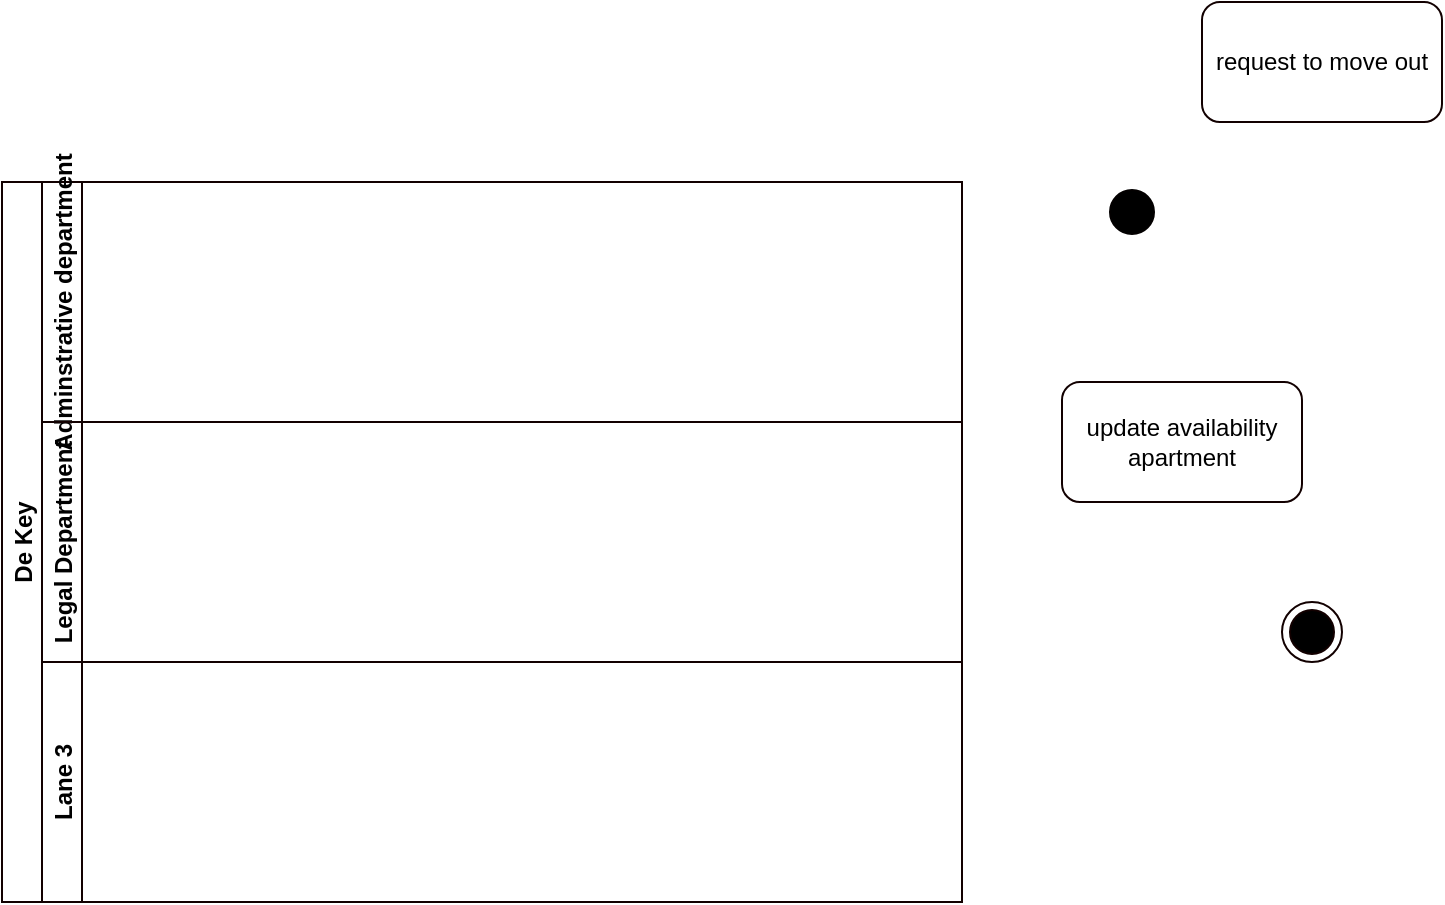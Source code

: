 <mxfile version="16.6.1" type="github"><diagram id="2KmrYP-xQT_wF9Lwto3m" name="Page-1"><mxGraphModel dx="1422" dy="762" grid="1" gridSize="10" guides="1" tooltips="1" connect="1" arrows="1" fold="1" page="1" pageScale="1" pageWidth="980" pageHeight="1390" math="0" shadow="0"><root><mxCell id="0"/><mxCell id="1" parent="0"/><mxCell id="HW9NstIydAIlGwlko2XY-2" value="" style="ellipse;html=1;shape=startState;fillColor=#000000;strokeColor=#030000;gradientColor=none;" vertex="1" parent="1"><mxGeometry x="660" y="120" width="30" height="30" as="geometry"/></mxCell><mxCell id="HW9NstIydAIlGwlko2XY-4" value="" style="ellipse;html=1;shape=endState;fillColor=#000000;strokeColor=#120000;" vertex="1" parent="1"><mxGeometry x="750" y="330" width="30" height="30" as="geometry"/></mxCell><mxCell id="HW9NstIydAIlGwlko2XY-7" value="request to move out" style="rounded=1;whiteSpace=wrap;html=1;strokeColor=#120000;fillColor=none;gradientColor=none;" vertex="1" parent="1"><mxGeometry x="710" y="30" width="120" height="60" as="geometry"/></mxCell><mxCell id="HW9NstIydAIlGwlko2XY-8" value="update availability apartment" style="rounded=1;whiteSpace=wrap;html=1;strokeColor=#120000;fillColor=none;gradientColor=none;" vertex="1" parent="1"><mxGeometry x="640" y="220" width="120" height="60" as="geometry"/></mxCell><mxCell id="HW9NstIydAIlGwlko2XY-9" value="De Key" style="swimlane;childLayout=stackLayout;resizeParent=1;resizeParentMax=0;horizontal=0;startSize=20;horizontalStack=0;strokeColor=#120000;fillColor=none;gradientColor=none;" vertex="1" parent="1"><mxGeometry x="110" y="120" width="480" height="360" as="geometry"/></mxCell><mxCell id="HW9NstIydAIlGwlko2XY-10" value="Adminstrative department" style="swimlane;startSize=20;horizontal=0;strokeColor=#120000;fillColor=none;gradientColor=none;" vertex="1" parent="HW9NstIydAIlGwlko2XY-9"><mxGeometry x="20" width="460" height="120" as="geometry"><mxRectangle x="20" width="460" height="20" as="alternateBounds"/></mxGeometry></mxCell><mxCell id="HW9NstIydAIlGwlko2XY-11" value="Legal Department" style="swimlane;startSize=20;horizontal=0;strokeColor=#120000;fillColor=none;gradientColor=none;" vertex="1" parent="HW9NstIydAIlGwlko2XY-9"><mxGeometry x="20" y="120" width="460" height="120" as="geometry"/></mxCell><mxCell id="HW9NstIydAIlGwlko2XY-12" value="Lane 3" style="swimlane;startSize=20;horizontal=0;strokeColor=#120000;fillColor=none;gradientColor=none;" vertex="1" parent="HW9NstIydAIlGwlko2XY-9"><mxGeometry x="20" y="240" width="460" height="120" as="geometry"/></mxCell></root></mxGraphModel></diagram></mxfile>